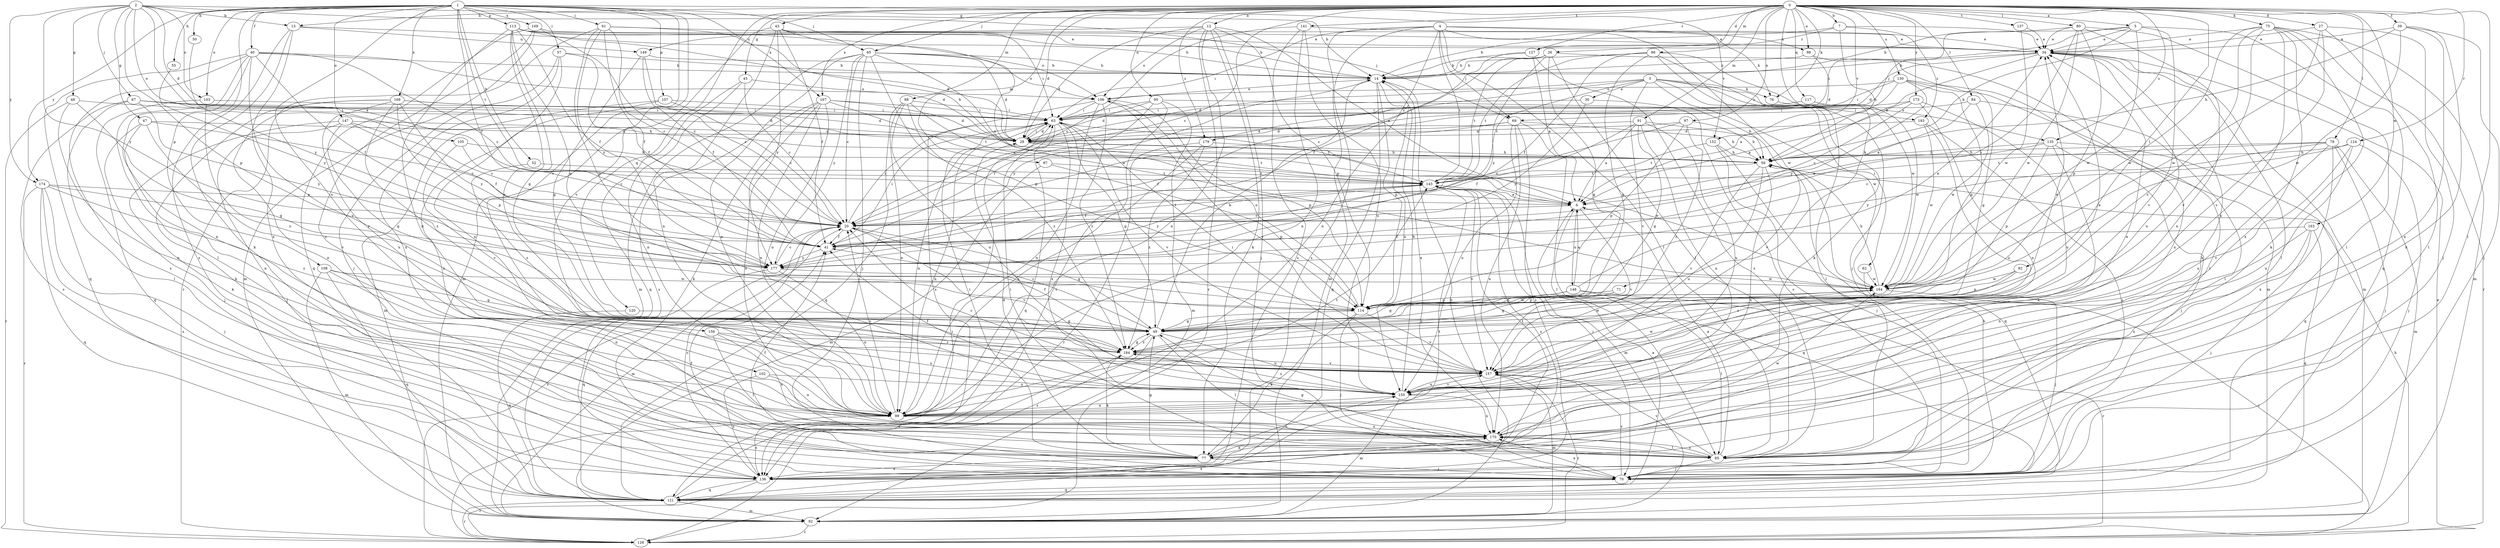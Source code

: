 strict digraph  {
0;
1;
2;
3;
4;
5;
6;
7;
12;
13;
14;
20;
26;
27;
28;
30;
34;
39;
40;
41;
43;
45;
47;
48;
49;
50;
52;
55;
56;
57;
61;
62;
63;
65;
67;
69;
70;
71;
75;
76;
77;
78;
80;
82;
84;
85;
86;
87;
88;
91;
92;
95;
97;
98;
99;
102;
103;
105;
106;
107;
108;
113;
114;
117;
120;
121;
124;
127;
128;
130;
135;
136;
137;
141;
143;
147;
148;
149;
150;
152;
156;
157;
163;
164;
167;
168;
169;
170;
173;
174;
177;
179;
183;
184;
0 -> 5  [label=a];
0 -> 7  [label=b];
0 -> 12  [label=b];
0 -> 13  [label=b];
0 -> 20  [label=c];
0 -> 26  [label=d];
0 -> 27  [label=d];
0 -> 28  [label=d];
0 -> 39  [label=f];
0 -> 43  [label=g];
0 -> 45  [label=g];
0 -> 65  [label=j];
0 -> 71  [label=k];
0 -> 75  [label=k];
0 -> 76  [label=k];
0 -> 78  [label=l];
0 -> 80  [label=l];
0 -> 82  [label=l];
0 -> 84  [label=l];
0 -> 85  [label=l];
0 -> 86  [label=m];
0 -> 87  [label=m];
0 -> 88  [label=m];
0 -> 91  [label=m];
0 -> 95  [label=n];
0 -> 97  [label=n];
0 -> 98  [label=n];
0 -> 117  [label=q];
0 -> 120  [label=q];
0 -> 124  [label=r];
0 -> 127  [label=r];
0 -> 130  [label=s];
0 -> 135  [label=s];
0 -> 137  [label=t];
0 -> 141  [label=t];
0 -> 152  [label=v];
0 -> 163  [label=w];
0 -> 167  [label=x];
0 -> 173  [label=y];
0 -> 179  [label=z];
1 -> 40  [label=f];
1 -> 41  [label=f];
1 -> 50  [label=h];
1 -> 52  [label=h];
1 -> 55  [label=h];
1 -> 57  [label=i];
1 -> 61  [label=i];
1 -> 65  [label=j];
1 -> 102  [label=o];
1 -> 103  [label=o];
1 -> 107  [label=p];
1 -> 108  [label=p];
1 -> 113  [label=p];
1 -> 143  [label=t];
1 -> 147  [label=u];
1 -> 152  [label=v];
1 -> 156  [label=v];
1 -> 157  [label=v];
1 -> 167  [label=x];
1 -> 168  [label=x];
1 -> 169  [label=x];
1 -> 174  [label=y];
2 -> 6  [label=a];
2 -> 13  [label=b];
2 -> 14  [label=b];
2 -> 28  [label=d];
2 -> 47  [label=g];
2 -> 48  [label=g];
2 -> 67  [label=j];
2 -> 69  [label=j];
2 -> 103  [label=o];
2 -> 105  [label=o];
2 -> 114  [label=p];
2 -> 174  [label=y];
2 -> 177  [label=y];
3 -> 28  [label=d];
3 -> 30  [label=e];
3 -> 62  [label=i];
3 -> 76  [label=k];
3 -> 135  [label=s];
3 -> 143  [label=t];
3 -> 157  [label=v];
3 -> 164  [label=w];
3 -> 179  [label=z];
3 -> 183  [label=z];
4 -> 63  [label=i];
4 -> 69  [label=j];
4 -> 76  [label=k];
4 -> 85  [label=l];
4 -> 92  [label=m];
4 -> 98  [label=n];
4 -> 99  [label=n];
4 -> 136  [label=s];
4 -> 143  [label=t];
4 -> 164  [label=w];
5 -> 34  [label=e];
5 -> 56  [label=h];
5 -> 63  [label=i];
5 -> 69  [label=j];
5 -> 121  [label=q];
5 -> 157  [label=v];
5 -> 164  [label=w];
6 -> 20  [label=c];
6 -> 121  [label=q];
6 -> 148  [label=u];
6 -> 157  [label=v];
7 -> 14  [label=b];
7 -> 34  [label=e];
7 -> 56  [label=h];
7 -> 127  [label=r];
7 -> 183  [label=z];
12 -> 6  [label=a];
12 -> 28  [label=d];
12 -> 70  [label=j];
12 -> 77  [label=k];
12 -> 99  [label=n];
12 -> 106  [label=o];
12 -> 114  [label=p];
12 -> 128  [label=r];
12 -> 149  [label=u];
13 -> 14  [label=b];
13 -> 77  [label=k];
13 -> 136  [label=s];
13 -> 149  [label=u];
13 -> 170  [label=x];
14 -> 106  [label=o];
14 -> 114  [label=p];
14 -> 121  [label=q];
14 -> 150  [label=u];
14 -> 170  [label=x];
14 -> 177  [label=y];
20 -> 41  [label=f];
20 -> 49  [label=g];
20 -> 63  [label=i];
20 -> 92  [label=m];
20 -> 143  [label=t];
20 -> 157  [label=v];
26 -> 14  [label=b];
26 -> 20  [label=c];
26 -> 49  [label=g];
26 -> 85  [label=l];
26 -> 92  [label=m];
26 -> 143  [label=t];
26 -> 177  [label=y];
27 -> 34  [label=e];
27 -> 70  [label=j];
27 -> 85  [label=l];
27 -> 157  [label=v];
27 -> 164  [label=w];
28 -> 56  [label=h];
28 -> 63  [label=i];
28 -> 99  [label=n];
28 -> 143  [label=t];
28 -> 164  [label=w];
30 -> 63  [label=i];
30 -> 136  [label=s];
30 -> 177  [label=y];
34 -> 14  [label=b];
34 -> 28  [label=d];
34 -> 56  [label=h];
34 -> 77  [label=k];
34 -> 85  [label=l];
34 -> 92  [label=m];
34 -> 150  [label=u];
39 -> 34  [label=e];
39 -> 56  [label=h];
39 -> 70  [label=j];
39 -> 77  [label=k];
39 -> 164  [label=w];
39 -> 170  [label=x];
40 -> 14  [label=b];
40 -> 20  [label=c];
40 -> 28  [label=d];
40 -> 41  [label=f];
40 -> 85  [label=l];
40 -> 99  [label=n];
40 -> 121  [label=q];
40 -> 136  [label=s];
40 -> 157  [label=v];
41 -> 63  [label=i];
41 -> 177  [label=y];
43 -> 34  [label=e];
43 -> 41  [label=f];
43 -> 63  [label=i];
43 -> 92  [label=m];
43 -> 99  [label=n];
43 -> 164  [label=w];
43 -> 177  [label=y];
45 -> 20  [label=c];
45 -> 99  [label=n];
45 -> 106  [label=o];
45 -> 121  [label=q];
47 -> 20  [label=c];
47 -> 28  [label=d];
47 -> 70  [label=j];
47 -> 99  [label=n];
47 -> 157  [label=v];
48 -> 49  [label=g];
48 -> 63  [label=i];
48 -> 99  [label=n];
48 -> 128  [label=r];
49 -> 14  [label=b];
49 -> 20  [label=c];
49 -> 34  [label=e];
49 -> 41  [label=f];
49 -> 85  [label=l];
49 -> 136  [label=s];
49 -> 150  [label=u];
49 -> 164  [label=w];
49 -> 184  [label=z];
50 -> 177  [label=y];
52 -> 143  [label=t];
52 -> 184  [label=z];
55 -> 177  [label=y];
56 -> 143  [label=t];
56 -> 150  [label=u];
56 -> 157  [label=v];
56 -> 170  [label=x];
57 -> 14  [label=b];
57 -> 41  [label=f];
57 -> 70  [label=j];
57 -> 99  [label=n];
57 -> 170  [label=x];
61 -> 20  [label=c];
61 -> 34  [label=e];
61 -> 41  [label=f];
61 -> 56  [label=h];
61 -> 114  [label=p];
61 -> 128  [label=r];
61 -> 177  [label=y];
62 -> 128  [label=r];
62 -> 164  [label=w];
63 -> 28  [label=d];
63 -> 49  [label=g];
63 -> 99  [label=n];
63 -> 121  [label=q];
63 -> 143  [label=t];
63 -> 157  [label=v];
63 -> 170  [label=x];
65 -> 6  [label=a];
65 -> 14  [label=b];
65 -> 20  [label=c];
65 -> 28  [label=d];
65 -> 70  [label=j];
65 -> 92  [label=m];
65 -> 99  [label=n];
65 -> 106  [label=o];
65 -> 114  [label=p];
65 -> 177  [label=y];
67 -> 28  [label=d];
67 -> 56  [label=h];
67 -> 63  [label=i];
67 -> 85  [label=l];
67 -> 136  [label=s];
67 -> 177  [label=y];
69 -> 28  [label=d];
69 -> 41  [label=f];
69 -> 56  [label=h];
69 -> 85  [label=l];
69 -> 136  [label=s];
69 -> 150  [label=u];
69 -> 170  [label=x];
70 -> 41  [label=f];
70 -> 56  [label=h];
70 -> 121  [label=q];
70 -> 157  [label=v];
70 -> 170  [label=x];
71 -> 49  [label=g];
71 -> 114  [label=p];
71 -> 184  [label=z];
75 -> 34  [label=e];
75 -> 77  [label=k];
75 -> 92  [label=m];
75 -> 128  [label=r];
75 -> 150  [label=u];
75 -> 157  [label=v];
75 -> 164  [label=w];
75 -> 170  [label=x];
75 -> 184  [label=z];
76 -> 85  [label=l];
77 -> 28  [label=d];
77 -> 41  [label=f];
77 -> 49  [label=g];
77 -> 63  [label=i];
77 -> 70  [label=j];
77 -> 136  [label=s];
77 -> 143  [label=t];
77 -> 150  [label=u];
78 -> 56  [label=h];
78 -> 70  [label=j];
78 -> 92  [label=m];
78 -> 143  [label=t];
78 -> 150  [label=u];
78 -> 170  [label=x];
78 -> 177  [label=y];
80 -> 14  [label=b];
80 -> 34  [label=e];
80 -> 85  [label=l];
80 -> 99  [label=n];
80 -> 114  [label=p];
80 -> 164  [label=w];
80 -> 177  [label=y];
82 -> 114  [label=p];
82 -> 164  [label=w];
82 -> 184  [label=z];
84 -> 6  [label=a];
84 -> 63  [label=i];
84 -> 85  [label=l];
84 -> 164  [label=w];
85 -> 6  [label=a];
85 -> 49  [label=g];
85 -> 63  [label=i];
85 -> 70  [label=j];
85 -> 157  [label=v];
85 -> 170  [label=x];
86 -> 14  [label=b];
86 -> 41  [label=f];
86 -> 49  [label=g];
86 -> 70  [label=j];
86 -> 77  [label=k];
86 -> 143  [label=t];
86 -> 164  [label=w];
87 -> 92  [label=m];
87 -> 114  [label=p];
87 -> 143  [label=t];
88 -> 63  [label=i];
88 -> 99  [label=n];
88 -> 121  [label=q];
88 -> 143  [label=t];
88 -> 150  [label=u];
88 -> 184  [label=z];
91 -> 6  [label=a];
91 -> 28  [label=d];
91 -> 41  [label=f];
91 -> 49  [label=g];
91 -> 99  [label=n];
91 -> 150  [label=u];
91 -> 157  [label=v];
92 -> 14  [label=b];
92 -> 128  [label=r];
95 -> 28  [label=d];
95 -> 41  [label=f];
95 -> 56  [label=h];
95 -> 63  [label=i];
95 -> 92  [label=m];
95 -> 136  [label=s];
97 -> 20  [label=c];
97 -> 28  [label=d];
97 -> 56  [label=h];
97 -> 114  [label=p];
97 -> 184  [label=z];
98 -> 14  [label=b];
98 -> 28  [label=d];
98 -> 170  [label=x];
99 -> 20  [label=c];
99 -> 34  [label=e];
99 -> 136  [label=s];
99 -> 143  [label=t];
99 -> 170  [label=x];
102 -> 99  [label=n];
102 -> 136  [label=s];
102 -> 150  [label=u];
103 -> 63  [label=i];
103 -> 121  [label=q];
103 -> 184  [label=z];
105 -> 20  [label=c];
105 -> 56  [label=h];
105 -> 157  [label=v];
106 -> 63  [label=i];
106 -> 99  [label=n];
106 -> 114  [label=p];
106 -> 136  [label=s];
106 -> 157  [label=v];
106 -> 184  [label=z];
107 -> 20  [label=c];
107 -> 63  [label=i];
107 -> 92  [label=m];
107 -> 170  [label=x];
108 -> 49  [label=g];
108 -> 92  [label=m];
108 -> 99  [label=n];
108 -> 121  [label=q];
108 -> 164  [label=w];
113 -> 14  [label=b];
113 -> 28  [label=d];
113 -> 34  [label=e];
113 -> 41  [label=f];
113 -> 49  [label=g];
113 -> 99  [label=n];
113 -> 106  [label=o];
113 -> 114  [label=p];
113 -> 184  [label=z];
114 -> 49  [label=g];
114 -> 70  [label=j];
114 -> 77  [label=k];
114 -> 106  [label=o];
114 -> 157  [label=v];
114 -> 164  [label=w];
117 -> 63  [label=i];
117 -> 164  [label=w];
120 -> 49  [label=g];
120 -> 121  [label=q];
121 -> 6  [label=a];
121 -> 92  [label=m];
121 -> 128  [label=r];
121 -> 170  [label=x];
121 -> 184  [label=z];
124 -> 20  [label=c];
124 -> 56  [label=h];
124 -> 70  [label=j];
124 -> 150  [label=u];
124 -> 157  [label=v];
127 -> 6  [label=a];
127 -> 14  [label=b];
127 -> 41  [label=f];
127 -> 136  [label=s];
128 -> 20  [label=c];
128 -> 34  [label=e];
128 -> 56  [label=h];
128 -> 63  [label=i];
130 -> 6  [label=a];
130 -> 49  [label=g];
130 -> 63  [label=i];
130 -> 85  [label=l];
130 -> 106  [label=o];
130 -> 114  [label=p];
130 -> 177  [label=y];
135 -> 6  [label=a];
135 -> 56  [label=h];
135 -> 70  [label=j];
135 -> 77  [label=k];
135 -> 114  [label=p];
135 -> 121  [label=q];
136 -> 20  [label=c];
136 -> 121  [label=q];
136 -> 128  [label=r];
136 -> 143  [label=t];
137 -> 34  [label=e];
137 -> 164  [label=w];
141 -> 20  [label=c];
141 -> 34  [label=e];
141 -> 99  [label=n];
141 -> 136  [label=s];
141 -> 150  [label=u];
143 -> 6  [label=a];
143 -> 41  [label=f];
143 -> 70  [label=j];
143 -> 92  [label=m];
143 -> 136  [label=s];
143 -> 157  [label=v];
143 -> 177  [label=y];
147 -> 20  [label=c];
147 -> 28  [label=d];
147 -> 41  [label=f];
147 -> 49  [label=g];
147 -> 70  [label=j];
147 -> 77  [label=k];
148 -> 6  [label=a];
148 -> 34  [label=e];
148 -> 49  [label=g];
148 -> 85  [label=l];
148 -> 114  [label=p];
148 -> 128  [label=r];
149 -> 14  [label=b];
149 -> 20  [label=c];
149 -> 41  [label=f];
149 -> 49  [label=g];
150 -> 14  [label=b];
150 -> 20  [label=c];
150 -> 41  [label=f];
150 -> 92  [label=m];
150 -> 99  [label=n];
150 -> 157  [label=v];
150 -> 170  [label=x];
150 -> 184  [label=z];
152 -> 56  [label=h];
152 -> 70  [label=j];
152 -> 121  [label=q];
152 -> 143  [label=t];
156 -> 85  [label=l];
156 -> 150  [label=u];
156 -> 170  [label=x];
156 -> 184  [label=z];
157 -> 63  [label=i];
157 -> 92  [label=m];
157 -> 128  [label=r];
157 -> 150  [label=u];
157 -> 164  [label=w];
163 -> 41  [label=f];
163 -> 70  [label=j];
163 -> 99  [label=n];
163 -> 121  [label=q];
163 -> 170  [label=x];
164 -> 56  [label=h];
164 -> 70  [label=j];
164 -> 114  [label=p];
167 -> 6  [label=a];
167 -> 28  [label=d];
167 -> 63  [label=i];
167 -> 77  [label=k];
167 -> 99  [label=n];
167 -> 136  [label=s];
167 -> 150  [label=u];
167 -> 170  [label=x];
168 -> 28  [label=d];
168 -> 63  [label=i];
168 -> 77  [label=k];
168 -> 99  [label=n];
168 -> 114  [label=p];
168 -> 150  [label=u];
168 -> 177  [label=y];
168 -> 184  [label=z];
169 -> 20  [label=c];
169 -> 34  [label=e];
169 -> 92  [label=m];
169 -> 121  [label=q];
169 -> 170  [label=x];
170 -> 77  [label=k];
170 -> 85  [label=l];
170 -> 164  [label=w];
173 -> 6  [label=a];
173 -> 20  [label=c];
173 -> 63  [label=i];
173 -> 99  [label=n];
173 -> 150  [label=u];
174 -> 6  [label=a];
174 -> 70  [label=j];
174 -> 121  [label=q];
174 -> 128  [label=r];
174 -> 136  [label=s];
174 -> 177  [label=y];
174 -> 184  [label=z];
177 -> 20  [label=c];
177 -> 99  [label=n];
177 -> 121  [label=q];
177 -> 164  [label=w];
179 -> 56  [label=h];
179 -> 99  [label=n];
179 -> 128  [label=r];
179 -> 184  [label=z];
183 -> 28  [label=d];
183 -> 136  [label=s];
183 -> 150  [label=u];
183 -> 164  [label=w];
184 -> 34  [label=e];
184 -> 49  [label=g];
184 -> 77  [label=k];
184 -> 157  [label=v];
}
